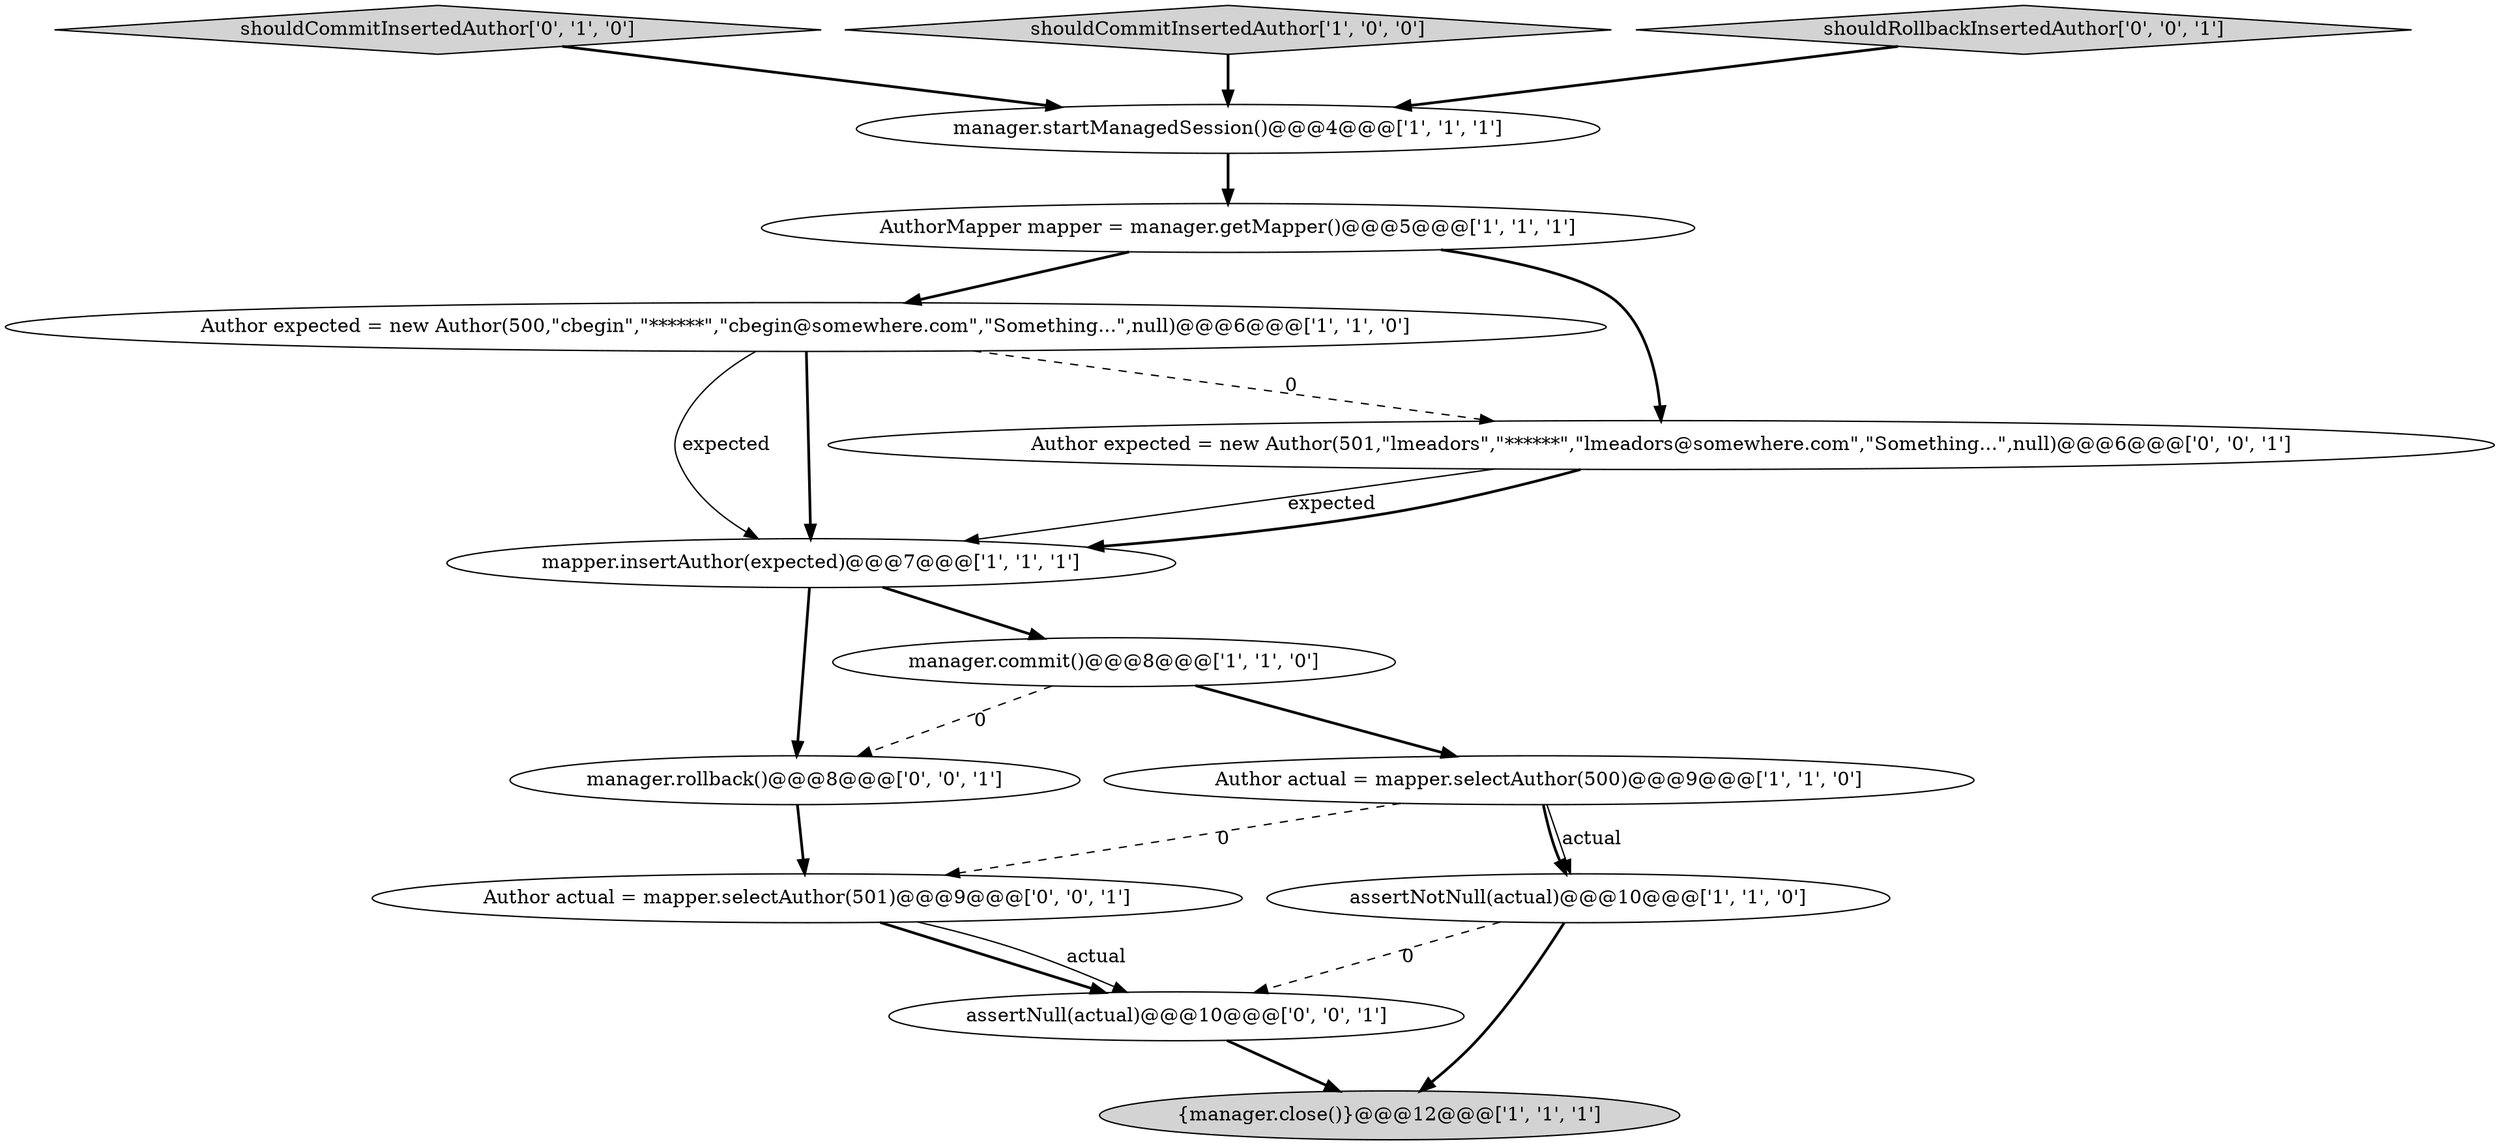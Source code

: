 digraph {
8 [style = filled, label = "mapper.insertAuthor(expected)@@@7@@@['1', '1', '1']", fillcolor = white, shape = ellipse image = "AAA0AAABBB1BBB"];
7 [style = filled, label = "{manager.close()}@@@12@@@['1', '1', '1']", fillcolor = lightgray, shape = ellipse image = "AAA0AAABBB1BBB"];
2 [style = filled, label = "Author expected = new Author(500,\"cbegin\",\"******\",\"cbegin@somewhere.com\",\"Something...\",null)@@@6@@@['1', '1', '0']", fillcolor = white, shape = ellipse image = "AAA0AAABBB1BBB"];
9 [style = filled, label = "shouldCommitInsertedAuthor['0', '1', '0']", fillcolor = lightgray, shape = diamond image = "AAA0AAABBB2BBB"];
3 [style = filled, label = "manager.commit()@@@8@@@['1', '1', '0']", fillcolor = white, shape = ellipse image = "AAA0AAABBB1BBB"];
1 [style = filled, label = "shouldCommitInsertedAuthor['1', '0', '0']", fillcolor = lightgray, shape = diamond image = "AAA0AAABBB1BBB"];
11 [style = filled, label = "Author expected = new Author(501,\"lmeadors\",\"******\",\"lmeadors@somewhere.com\",\"Something...\",null)@@@6@@@['0', '0', '1']", fillcolor = white, shape = ellipse image = "AAA0AAABBB3BBB"];
12 [style = filled, label = "manager.rollback()@@@8@@@['0', '0', '1']", fillcolor = white, shape = ellipse image = "AAA0AAABBB3BBB"];
4 [style = filled, label = "AuthorMapper mapper = manager.getMapper()@@@5@@@['1', '1', '1']", fillcolor = white, shape = ellipse image = "AAA0AAABBB1BBB"];
14 [style = filled, label = "assertNull(actual)@@@10@@@['0', '0', '1']", fillcolor = white, shape = ellipse image = "AAA0AAABBB3BBB"];
13 [style = filled, label = "shouldRollbackInsertedAuthor['0', '0', '1']", fillcolor = lightgray, shape = diamond image = "AAA0AAABBB3BBB"];
10 [style = filled, label = "Author actual = mapper.selectAuthor(501)@@@9@@@['0', '0', '1']", fillcolor = white, shape = ellipse image = "AAA0AAABBB3BBB"];
5 [style = filled, label = "assertNotNull(actual)@@@10@@@['1', '1', '0']", fillcolor = white, shape = ellipse image = "AAA0AAABBB1BBB"];
0 [style = filled, label = "Author actual = mapper.selectAuthor(500)@@@9@@@['1', '1', '0']", fillcolor = white, shape = ellipse image = "AAA0AAABBB1BBB"];
6 [style = filled, label = "manager.startManagedSession()@@@4@@@['1', '1', '1']", fillcolor = white, shape = ellipse image = "AAA0AAABBB1BBB"];
5->14 [style = dashed, label="0"];
10->14 [style = bold, label=""];
8->3 [style = bold, label=""];
10->14 [style = solid, label="actual"];
4->2 [style = bold, label=""];
11->8 [style = solid, label="expected"];
0->10 [style = dashed, label="0"];
3->0 [style = bold, label=""];
9->6 [style = bold, label=""];
14->7 [style = bold, label=""];
6->4 [style = bold, label=""];
12->10 [style = bold, label=""];
1->6 [style = bold, label=""];
3->12 [style = dashed, label="0"];
2->8 [style = solid, label="expected"];
5->7 [style = bold, label=""];
11->8 [style = bold, label=""];
2->11 [style = dashed, label="0"];
13->6 [style = bold, label=""];
4->11 [style = bold, label=""];
8->12 [style = bold, label=""];
0->5 [style = bold, label=""];
2->8 [style = bold, label=""];
0->5 [style = solid, label="actual"];
}

